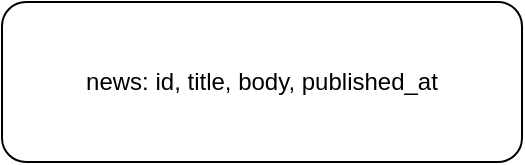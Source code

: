 <mxfile>
  <diagram id="ERD" name="DB ERD">
    <mxGraphModel><root><mxCell id="0"/><mxCell id="1" parent="0"/>
    <mxCell id="users" value="users: id, name, email, password, role" style="rounded=1;whiteSpace=wrap;html=1;" vertex="1"><mxGeometry x="40" y="40" width="240" height="80" as="geometry"/></mxCell>
    <mxCell id="news" value="news: id, title, body, published_at" style="rounded=1;whiteSpace=wrap;html=1;" vertex="1"><mxGeometry x="340" y="40" width="260" height="80" as="geometry"/></mxCell>
    </root></mxGraphModel>
  </diagram>
</mxfile>
